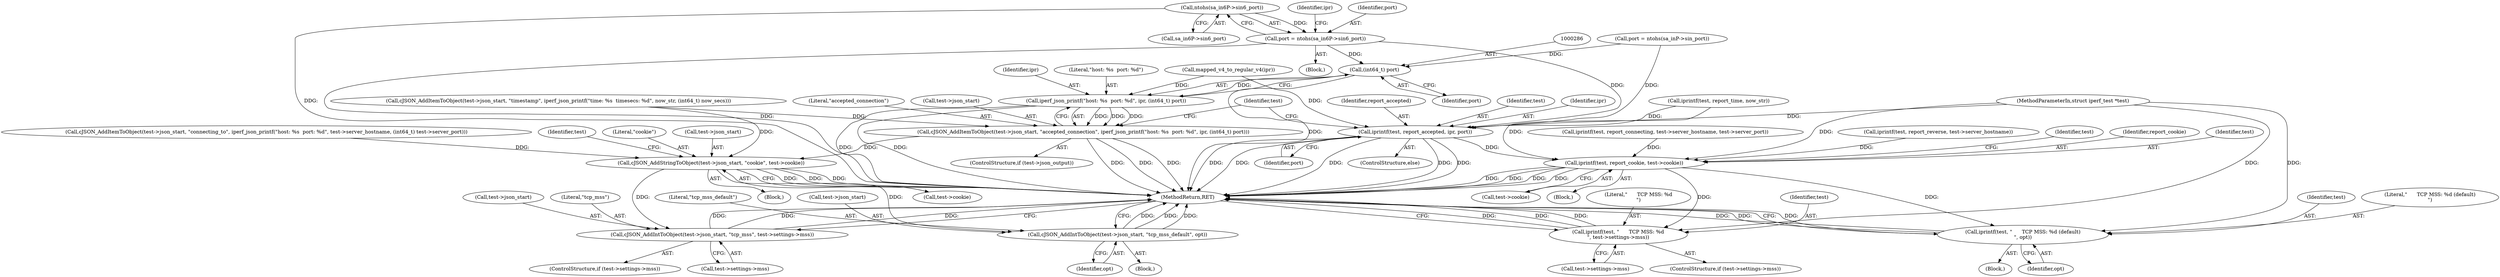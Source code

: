 digraph "0_iperf_91f2fa59e8ed80dfbf400add0164ee0e508e412a_49@pointer" {
"1000267" [label="(Call,ntohs(sa_in6P->sin6_port))"];
"1000265" [label="(Call,port = ntohs(sa_in6P->sin6_port))"];
"1000285" [label="(Call,(int64_t) port)"];
"1000282" [label="(Call,iperf_json_printf(\"host: %s  port: %d\", ipr, (int64_t) port))"];
"1000277" [label="(Call,cJSON_AddItemToObject(test->json_start, \"accepted_connection\", iperf_json_printf(\"host: %s  port: %d\", ipr, (int64_t) port)))"];
"1000299" [label="(Call,cJSON_AddStringToObject(test->json_start, \"cookie\", test->cookie))"];
"1000322" [label="(Call,cJSON_AddIntToObject(test->json_start, \"tcp_mss\", test->settings->mss))"];
"1000348" [label="(Call,cJSON_AddIntToObject(test->json_start, \"tcp_mss_default\", opt))"];
"1000289" [label="(Call,iprintf(test, report_accepted, ipr, port))"];
"1000360" [label="(Call,iprintf(test, report_cookie, test->cookie))"];
"1000381" [label="(Call,iprintf(test, \"      TCP MSS: %d\n\", test->settings->mss))"];
"1000405" [label="(Call,iprintf(test, \"      TCP MSS: %d (default)\n\", opt))"];
"1000363" [label="(Call,test->cookie)"];
"1000282" [label="(Call,iperf_json_printf(\"host: %s  port: %d\", ipr, (int64_t) port))"];
"1000291" [label="(Identifier,report_accepted)"];
"1000353" [label="(Identifier,opt)"];
"1000267" [label="(Call,ntohs(sa_in6P->sin6_port))"];
"1000285" [label="(Call,(int64_t) port)"];
"1000184" [label="(Call,iprintf(test, report_connecting, test->server_hostname, test->server_port))"];
"1000384" [label="(Call,test->settings->mss)"];
"1000167" [label="(Call,cJSON_AddItemToObject(test->json_start, \"connecting_to\", iperf_json_printf(\"host: %s  port: %d\", test->server_hostname, (int64_t) test->server_port)))"];
"1000271" [label="(Call,mapped_v4_to_regular_v4(ipr))"];
"1000136" [label="(Call,cJSON_AddItemToObject(test->json_start, \"timestamp\", iperf_json_printf(\"time: %s  timesecs: %d\", now_str, (int64_t) now_secs)))"];
"1000273" [label="(ControlStructure,if (test->json_output))"];
"1000390" [label="(Block,)"];
"1000265" [label="(Call,port = ntohs(sa_in6P->sin6_port))"];
"1000382" [label="(Identifier,test)"];
"1000311" [label="(Identifier,test)"];
"1000408" [label="(Identifier,opt)"];
"1000249" [label="(Block,)"];
"1000405" [label="(Call,iprintf(test, \"      TCP MSS: %d (default)\n\", opt))"];
"1000278" [label="(Call,test->json_start)"];
"1000298" [label="(Block,)"];
"1000290" [label="(Identifier,test)"];
"1000288" [label="(ControlStructure,else)"];
"1000322" [label="(Call,cJSON_AddIntToObject(test->json_start, \"tcp_mss\", test->settings->mss))"];
"1000323" [label="(Call,test->json_start)"];
"1000283" [label="(Literal,\"host: %s  port: %d\")"];
"1000296" [label="(Identifier,test)"];
"1000348" [label="(Call,cJSON_AddIntToObject(test->json_start, \"tcp_mss_default\", opt))"];
"1000152" [label="(Call,iprintf(test, report_time, now_str))"];
"1000326" [label="(Literal,\"tcp_mss\")"];
"1000409" [label="(MethodReturn,RET)"];
"1000304" [label="(Call,test->cookie)"];
"1000352" [label="(Literal,\"tcp_mss_default\")"];
"1000101" [label="(MethodParameterIn,struct iperf_test *test)"];
"1000268" [label="(Call,sa_in6P->sin6_port)"];
"1000289" [label="(Call,iprintf(test, report_accepted, ipr, port))"];
"1000406" [label="(Identifier,test)"];
"1000316" [label="(ControlStructure,if (test->settings->mss))"];
"1000242" [label="(Call,port = ntohs(sa_inP->sin_port))"];
"1000303" [label="(Literal,\"cookie\")"];
"1000197" [label="(Call,iprintf(test, report_reverse, test->server_hostname))"];
"1000266" [label="(Identifier,port)"];
"1000272" [label="(Identifier,ipr)"];
"1000299" [label="(Call,cJSON_AddStringToObject(test->json_start, \"cookie\", test->cookie))"];
"1000407" [label="(Literal,\"      TCP MSS: %d (default)\n\")"];
"1000293" [label="(Identifier,port)"];
"1000277" [label="(Call,cJSON_AddItemToObject(test->json_start, \"accepted_connection\", iperf_json_printf(\"host: %s  port: %d\", ipr, (int64_t) port)))"];
"1000359" [label="(Block,)"];
"1000300" [label="(Call,test->json_start)"];
"1000281" [label="(Literal,\"accepted_connection\")"];
"1000292" [label="(Identifier,ipr)"];
"1000287" [label="(Identifier,port)"];
"1000370" [label="(Identifier,test)"];
"1000349" [label="(Call,test->json_start)"];
"1000375" [label="(ControlStructure,if (test->settings->mss))"];
"1000362" [label="(Identifier,report_cookie)"];
"1000381" [label="(Call,iprintf(test, \"      TCP MSS: %d\n\", test->settings->mss))"];
"1000333" [label="(Block,)"];
"1000383" [label="(Literal,\"      TCP MSS: %d\n\")"];
"1000361" [label="(Identifier,test)"];
"1000360" [label="(Call,iprintf(test, report_cookie, test->cookie))"];
"1000327" [label="(Call,test->settings->mss)"];
"1000284" [label="(Identifier,ipr)"];
"1000267" -> "1000265"  [label="AST: "];
"1000267" -> "1000268"  [label="CFG: "];
"1000268" -> "1000267"  [label="AST: "];
"1000265" -> "1000267"  [label="CFG: "];
"1000267" -> "1000409"  [label="DDG: "];
"1000267" -> "1000265"  [label="DDG: "];
"1000265" -> "1000249"  [label="AST: "];
"1000266" -> "1000265"  [label="AST: "];
"1000272" -> "1000265"  [label="CFG: "];
"1000265" -> "1000409"  [label="DDG: "];
"1000265" -> "1000285"  [label="DDG: "];
"1000265" -> "1000289"  [label="DDG: "];
"1000285" -> "1000282"  [label="AST: "];
"1000285" -> "1000287"  [label="CFG: "];
"1000286" -> "1000285"  [label="AST: "];
"1000287" -> "1000285"  [label="AST: "];
"1000282" -> "1000285"  [label="CFG: "];
"1000285" -> "1000409"  [label="DDG: "];
"1000285" -> "1000282"  [label="DDG: "];
"1000242" -> "1000285"  [label="DDG: "];
"1000282" -> "1000277"  [label="AST: "];
"1000283" -> "1000282"  [label="AST: "];
"1000284" -> "1000282"  [label="AST: "];
"1000277" -> "1000282"  [label="CFG: "];
"1000282" -> "1000409"  [label="DDG: "];
"1000282" -> "1000409"  [label="DDG: "];
"1000282" -> "1000277"  [label="DDG: "];
"1000282" -> "1000277"  [label="DDG: "];
"1000282" -> "1000277"  [label="DDG: "];
"1000271" -> "1000282"  [label="DDG: "];
"1000277" -> "1000273"  [label="AST: "];
"1000278" -> "1000277"  [label="AST: "];
"1000281" -> "1000277"  [label="AST: "];
"1000296" -> "1000277"  [label="CFG: "];
"1000277" -> "1000409"  [label="DDG: "];
"1000277" -> "1000409"  [label="DDG: "];
"1000277" -> "1000409"  [label="DDG: "];
"1000136" -> "1000277"  [label="DDG: "];
"1000277" -> "1000299"  [label="DDG: "];
"1000299" -> "1000298"  [label="AST: "];
"1000299" -> "1000304"  [label="CFG: "];
"1000300" -> "1000299"  [label="AST: "];
"1000303" -> "1000299"  [label="AST: "];
"1000304" -> "1000299"  [label="AST: "];
"1000311" -> "1000299"  [label="CFG: "];
"1000299" -> "1000409"  [label="DDG: "];
"1000299" -> "1000409"  [label="DDG: "];
"1000299" -> "1000409"  [label="DDG: "];
"1000167" -> "1000299"  [label="DDG: "];
"1000136" -> "1000299"  [label="DDG: "];
"1000299" -> "1000322"  [label="DDG: "];
"1000299" -> "1000348"  [label="DDG: "];
"1000322" -> "1000316"  [label="AST: "];
"1000322" -> "1000327"  [label="CFG: "];
"1000323" -> "1000322"  [label="AST: "];
"1000326" -> "1000322"  [label="AST: "];
"1000327" -> "1000322"  [label="AST: "];
"1000409" -> "1000322"  [label="CFG: "];
"1000322" -> "1000409"  [label="DDG: "];
"1000322" -> "1000409"  [label="DDG: "];
"1000322" -> "1000409"  [label="DDG: "];
"1000348" -> "1000333"  [label="AST: "];
"1000348" -> "1000353"  [label="CFG: "];
"1000349" -> "1000348"  [label="AST: "];
"1000352" -> "1000348"  [label="AST: "];
"1000353" -> "1000348"  [label="AST: "];
"1000409" -> "1000348"  [label="CFG: "];
"1000348" -> "1000409"  [label="DDG: "];
"1000348" -> "1000409"  [label="DDG: "];
"1000348" -> "1000409"  [label="DDG: "];
"1000289" -> "1000288"  [label="AST: "];
"1000289" -> "1000293"  [label="CFG: "];
"1000290" -> "1000289"  [label="AST: "];
"1000291" -> "1000289"  [label="AST: "];
"1000292" -> "1000289"  [label="AST: "];
"1000293" -> "1000289"  [label="AST: "];
"1000296" -> "1000289"  [label="CFG: "];
"1000289" -> "1000409"  [label="DDG: "];
"1000289" -> "1000409"  [label="DDG: "];
"1000289" -> "1000409"  [label="DDG: "];
"1000289" -> "1000409"  [label="DDG: "];
"1000289" -> "1000409"  [label="DDG: "];
"1000152" -> "1000289"  [label="DDG: "];
"1000101" -> "1000289"  [label="DDG: "];
"1000271" -> "1000289"  [label="DDG: "];
"1000242" -> "1000289"  [label="DDG: "];
"1000289" -> "1000360"  [label="DDG: "];
"1000360" -> "1000359"  [label="AST: "];
"1000360" -> "1000363"  [label="CFG: "];
"1000361" -> "1000360"  [label="AST: "];
"1000362" -> "1000360"  [label="AST: "];
"1000363" -> "1000360"  [label="AST: "];
"1000370" -> "1000360"  [label="CFG: "];
"1000360" -> "1000409"  [label="DDG: "];
"1000360" -> "1000409"  [label="DDG: "];
"1000360" -> "1000409"  [label="DDG: "];
"1000360" -> "1000409"  [label="DDG: "];
"1000184" -> "1000360"  [label="DDG: "];
"1000152" -> "1000360"  [label="DDG: "];
"1000197" -> "1000360"  [label="DDG: "];
"1000101" -> "1000360"  [label="DDG: "];
"1000360" -> "1000381"  [label="DDG: "];
"1000360" -> "1000405"  [label="DDG: "];
"1000381" -> "1000375"  [label="AST: "];
"1000381" -> "1000384"  [label="CFG: "];
"1000382" -> "1000381"  [label="AST: "];
"1000383" -> "1000381"  [label="AST: "];
"1000384" -> "1000381"  [label="AST: "];
"1000409" -> "1000381"  [label="CFG: "];
"1000381" -> "1000409"  [label="DDG: "];
"1000381" -> "1000409"  [label="DDG: "];
"1000381" -> "1000409"  [label="DDG: "];
"1000101" -> "1000381"  [label="DDG: "];
"1000405" -> "1000390"  [label="AST: "];
"1000405" -> "1000408"  [label="CFG: "];
"1000406" -> "1000405"  [label="AST: "];
"1000407" -> "1000405"  [label="AST: "];
"1000408" -> "1000405"  [label="AST: "];
"1000409" -> "1000405"  [label="CFG: "];
"1000405" -> "1000409"  [label="DDG: "];
"1000405" -> "1000409"  [label="DDG: "];
"1000405" -> "1000409"  [label="DDG: "];
"1000101" -> "1000405"  [label="DDG: "];
}
